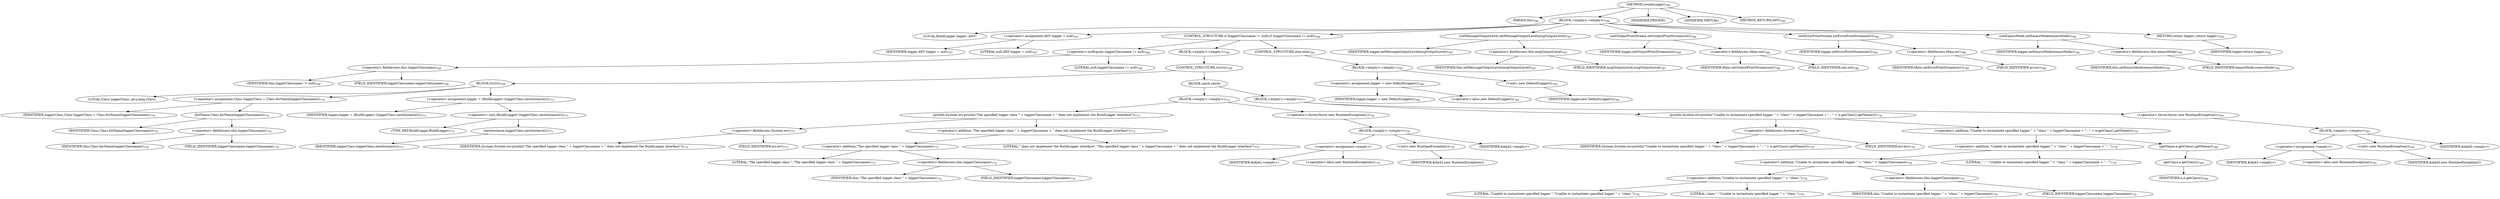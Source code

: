 digraph "createLogger" {  
"1886" [label = <(METHOD,createLogger)<SUB>766</SUB>> ]
"1887" [label = <(PARAM,this)<SUB>766</SUB>> ]
"1888" [label = <(BLOCK,&lt;empty&gt;,&lt;empty&gt;)<SUB>766</SUB>> ]
"42" [label = <(LOCAL,BuildLogger logger: ANY)> ]
"1889" [label = <(&lt;operator&gt;.assignment,ANY logger = null)<SUB>767</SUB>> ]
"1890" [label = <(IDENTIFIER,logger,ANY logger = null)<SUB>767</SUB>> ]
"1891" [label = <(LITERAL,null,ANY logger = null)<SUB>767</SUB>> ]
"1892" [label = <(CONTROL_STRUCTURE,if (loggerClassname != null),if (loggerClassname != null))<SUB>768</SUB>> ]
"1893" [label = <(&lt;operator&gt;.notEquals,loggerClassname != null)<SUB>768</SUB>> ]
"1894" [label = <(&lt;operator&gt;.fieldAccess,this.loggerClassname)<SUB>768</SUB>> ]
"1895" [label = <(IDENTIFIER,this,loggerClassname != null)<SUB>768</SUB>> ]
"1896" [label = <(FIELD_IDENTIFIER,loggerClassname,loggerClassname)<SUB>768</SUB>> ]
"1897" [label = <(LITERAL,null,loggerClassname != null)<SUB>768</SUB>> ]
"1898" [label = <(BLOCK,&lt;empty&gt;,&lt;empty&gt;)<SUB>768</SUB>> ]
"1899" [label = <(CONTROL_STRUCTURE,try,try)<SUB>769</SUB>> ]
"1900" [label = <(BLOCK,try,try)<SUB>769</SUB>> ]
"1901" [label = <(LOCAL,Class loggerClass: java.lang.Class)> ]
"1902" [label = <(&lt;operator&gt;.assignment,Class loggerClass = Class.forName(loggerClassname))<SUB>770</SUB>> ]
"1903" [label = <(IDENTIFIER,loggerClass,Class loggerClass = Class.forName(loggerClassname))<SUB>770</SUB>> ]
"1904" [label = <(forName,Class.forName(loggerClassname))<SUB>770</SUB>> ]
"1905" [label = <(IDENTIFIER,Class,Class.forName(loggerClassname))<SUB>770</SUB>> ]
"1906" [label = <(&lt;operator&gt;.fieldAccess,this.loggerClassname)<SUB>770</SUB>> ]
"1907" [label = <(IDENTIFIER,this,Class.forName(loggerClassname))<SUB>770</SUB>> ]
"1908" [label = <(FIELD_IDENTIFIER,loggerClassname,loggerClassname)<SUB>770</SUB>> ]
"1909" [label = <(&lt;operator&gt;.assignment,logger = (BuildLogger) (loggerClass.newInstance()))<SUB>771</SUB>> ]
"1910" [label = <(IDENTIFIER,logger,logger = (BuildLogger) (loggerClass.newInstance()))<SUB>771</SUB>> ]
"1911" [label = <(&lt;operator&gt;.cast,(BuildLogger) (loggerClass.newInstance()))<SUB>771</SUB>> ]
"1912" [label = <(TYPE_REF,BuildLogger,BuildLogger)<SUB>771</SUB>> ]
"1913" [label = <(newInstance,loggerClass.newInstance())<SUB>771</SUB>> ]
"1914" [label = <(IDENTIFIER,loggerClass,loggerClass.newInstance())<SUB>771</SUB>> ]
"1915" [label = <(BLOCK,catch,catch)> ]
"1916" [label = <(BLOCK,&lt;empty&gt;,&lt;empty&gt;)<SUB>772</SUB>> ]
"1917" [label = <(println,System.err.println(&quot;The specified logger class &quot; + loggerClassname + &quot; does not implement the BuildLogger interface&quot;))<SUB>773</SUB>> ]
"1918" [label = <(&lt;operator&gt;.fieldAccess,System.err)<SUB>773</SUB>> ]
"1919" [label = <(IDENTIFIER,System,System.err.println(&quot;The specified logger class &quot; + loggerClassname + &quot; does not implement the BuildLogger interface&quot;))<SUB>773</SUB>> ]
"1920" [label = <(FIELD_IDENTIFIER,err,err)<SUB>773</SUB>> ]
"1921" [label = <(&lt;operator&gt;.addition,&quot;The specified logger class &quot; + loggerClassname + &quot; does not implement the BuildLogger interface&quot;)<SUB>773</SUB>> ]
"1922" [label = <(&lt;operator&gt;.addition,&quot;The specified logger class &quot; + loggerClassname)<SUB>773</SUB>> ]
"1923" [label = <(LITERAL,&quot;The specified logger class &quot;,&quot;The specified logger class &quot; + loggerClassname)<SUB>773</SUB>> ]
"1924" [label = <(&lt;operator&gt;.fieldAccess,this.loggerClassname)<SUB>774</SUB>> ]
"1925" [label = <(IDENTIFIER,this,&quot;The specified logger class &quot; + loggerClassname)<SUB>774</SUB>> ]
"1926" [label = <(FIELD_IDENTIFIER,loggerClassname,loggerClassname)<SUB>774</SUB>> ]
"1927" [label = <(LITERAL,&quot; does not implement the BuildLogger interface&quot;,&quot;The specified logger class &quot; + loggerClassname + &quot; does not implement the BuildLogger interface&quot;)<SUB>775</SUB>> ]
"1928" [label = <(&lt;operator&gt;.throw,throw new RuntimeException();)<SUB>776</SUB>> ]
"1929" [label = <(BLOCK,&lt;empty&gt;,&lt;empty&gt;)<SUB>776</SUB>> ]
"1930" [label = <(&lt;operator&gt;.assignment,&lt;empty&gt;)> ]
"1931" [label = <(IDENTIFIER,$obj42,&lt;empty&gt;)> ]
"1932" [label = <(&lt;operator&gt;.alloc,new RuntimeException())<SUB>776</SUB>> ]
"1933" [label = <(&lt;init&gt;,new RuntimeException())<SUB>776</SUB>> ]
"1934" [label = <(IDENTIFIER,$obj42,new RuntimeException())> ]
"1935" [label = <(IDENTIFIER,$obj42,&lt;empty&gt;)> ]
"1936" [label = <(BLOCK,&lt;empty&gt;,&lt;empty&gt;)<SUB>777</SUB>> ]
"1937" [label = <(println,System.err.println(&quot;Unable to instantiate specified logger &quot; + &quot;class &quot; + loggerClassname + &quot; : &quot; + e.getClass().getName()))<SUB>778</SUB>> ]
"1938" [label = <(&lt;operator&gt;.fieldAccess,System.err)<SUB>778</SUB>> ]
"1939" [label = <(IDENTIFIER,System,System.err.println(&quot;Unable to instantiate specified logger &quot; + &quot;class &quot; + loggerClassname + &quot; : &quot; + e.getClass().getName()))<SUB>778</SUB>> ]
"1940" [label = <(FIELD_IDENTIFIER,err,err)<SUB>778</SUB>> ]
"1941" [label = <(&lt;operator&gt;.addition,&quot;Unable to instantiate specified logger &quot; + &quot;class &quot; + loggerClassname + &quot; : &quot; + e.getClass().getName())<SUB>778</SUB>> ]
"1942" [label = <(&lt;operator&gt;.addition,&quot;Unable to instantiate specified logger &quot; + &quot;class &quot; + loggerClassname + &quot; : &quot;)<SUB>778</SUB>> ]
"1943" [label = <(&lt;operator&gt;.addition,&quot;Unable to instantiate specified logger &quot; + &quot;class &quot; + loggerClassname)<SUB>778</SUB>> ]
"1944" [label = <(&lt;operator&gt;.addition,&quot;Unable to instantiate specified logger &quot; + &quot;class &quot;)<SUB>778</SUB>> ]
"1945" [label = <(LITERAL,&quot;Unable to instantiate specified logger &quot;,&quot;Unable to instantiate specified logger &quot; + &quot;class &quot;)<SUB>778</SUB>> ]
"1946" [label = <(LITERAL,&quot;class &quot;,&quot;Unable to instantiate specified logger &quot; + &quot;class &quot;)<SUB>779</SUB>> ]
"1947" [label = <(&lt;operator&gt;.fieldAccess,this.loggerClassname)<SUB>779</SUB>> ]
"1948" [label = <(IDENTIFIER,this,&quot;Unable to instantiate specified logger &quot; + &quot;class &quot; + loggerClassname)<SUB>779</SUB>> ]
"1949" [label = <(FIELD_IDENTIFIER,loggerClassname,loggerClassname)<SUB>779</SUB>> ]
"1950" [label = <(LITERAL,&quot; : &quot;,&quot;Unable to instantiate specified logger &quot; + &quot;class &quot; + loggerClassname + &quot; : &quot;)<SUB>779</SUB>> ]
"1951" [label = <(getName,e.getClass().getName())<SUB>780</SUB>> ]
"1952" [label = <(getClass,e.getClass())<SUB>780</SUB>> ]
"1953" [label = <(IDENTIFIER,e,e.getClass())<SUB>780</SUB>> ]
"1954" [label = <(&lt;operator&gt;.throw,throw new RuntimeException();)<SUB>781</SUB>> ]
"1955" [label = <(BLOCK,&lt;empty&gt;,&lt;empty&gt;)<SUB>781</SUB>> ]
"1956" [label = <(&lt;operator&gt;.assignment,&lt;empty&gt;)> ]
"1957" [label = <(IDENTIFIER,$obj43,&lt;empty&gt;)> ]
"1958" [label = <(&lt;operator&gt;.alloc,new RuntimeException())<SUB>781</SUB>> ]
"1959" [label = <(&lt;init&gt;,new RuntimeException())<SUB>781</SUB>> ]
"1960" [label = <(IDENTIFIER,$obj43,new RuntimeException())> ]
"1961" [label = <(IDENTIFIER,$obj43,&lt;empty&gt;)> ]
"1962" [label = <(CONTROL_STRUCTURE,else,else)<SUB>783</SUB>> ]
"1963" [label = <(BLOCK,&lt;empty&gt;,&lt;empty&gt;)<SUB>783</SUB>> ]
"1964" [label = <(&lt;operator&gt;.assignment,logger = new DefaultLogger())<SUB>784</SUB>> ]
"1965" [label = <(IDENTIFIER,logger,logger = new DefaultLogger())<SUB>784</SUB>> ]
"1966" [label = <(&lt;operator&gt;.alloc,new DefaultLogger())<SUB>784</SUB>> ]
"1967" [label = <(&lt;init&gt;,new DefaultLogger())<SUB>784</SUB>> ]
"41" [label = <(IDENTIFIER,logger,new DefaultLogger())<SUB>784</SUB>> ]
"1968" [label = <(setMessageOutputLevel,setMessageOutputLevel(msgOutputLevel))<SUB>787</SUB>> ]
"1969" [label = <(IDENTIFIER,logger,setMessageOutputLevel(msgOutputLevel))<SUB>787</SUB>> ]
"1970" [label = <(&lt;operator&gt;.fieldAccess,this.msgOutputLevel)<SUB>787</SUB>> ]
"1971" [label = <(IDENTIFIER,this,setMessageOutputLevel(msgOutputLevel))<SUB>787</SUB>> ]
"1972" [label = <(FIELD_IDENTIFIER,msgOutputLevel,msgOutputLevel)<SUB>787</SUB>> ]
"1973" [label = <(setOutputPrintStream,setOutputPrintStream(out))<SUB>788</SUB>> ]
"1974" [label = <(IDENTIFIER,logger,setOutputPrintStream(out))<SUB>788</SUB>> ]
"1975" [label = <(&lt;operator&gt;.fieldAccess,Main.out)<SUB>788</SUB>> ]
"1976" [label = <(IDENTIFIER,Main,setOutputPrintStream(out))<SUB>788</SUB>> ]
"1977" [label = <(FIELD_IDENTIFIER,out,out)<SUB>788</SUB>> ]
"1978" [label = <(setErrorPrintStream,setErrorPrintStream(err))<SUB>789</SUB>> ]
"1979" [label = <(IDENTIFIER,logger,setErrorPrintStream(err))<SUB>789</SUB>> ]
"1980" [label = <(&lt;operator&gt;.fieldAccess,Main.err)<SUB>789</SUB>> ]
"1981" [label = <(IDENTIFIER,Main,setErrorPrintStream(err))<SUB>789</SUB>> ]
"1982" [label = <(FIELD_IDENTIFIER,err,err)<SUB>789</SUB>> ]
"1983" [label = <(setEmacsMode,setEmacsMode(emacsMode))<SUB>790</SUB>> ]
"1984" [label = <(IDENTIFIER,logger,setEmacsMode(emacsMode))<SUB>790</SUB>> ]
"1985" [label = <(&lt;operator&gt;.fieldAccess,this.emacsMode)<SUB>790</SUB>> ]
"1986" [label = <(IDENTIFIER,this,setEmacsMode(emacsMode))<SUB>790</SUB>> ]
"1987" [label = <(FIELD_IDENTIFIER,emacsMode,emacsMode)<SUB>790</SUB>> ]
"1988" [label = <(RETURN,return logger;,return logger;)<SUB>792</SUB>> ]
"1989" [label = <(IDENTIFIER,logger,return logger;)<SUB>792</SUB>> ]
"1990" [label = <(MODIFIER,PRIVATE)> ]
"1991" [label = <(MODIFIER,VIRTUAL)> ]
"1992" [label = <(METHOD_RETURN,ANY)<SUB>766</SUB>> ]
  "1886" -> "1887" 
  "1886" -> "1888" 
  "1886" -> "1990" 
  "1886" -> "1991" 
  "1886" -> "1992" 
  "1888" -> "42" 
  "1888" -> "1889" 
  "1888" -> "1892" 
  "1888" -> "1968" 
  "1888" -> "1973" 
  "1888" -> "1978" 
  "1888" -> "1983" 
  "1888" -> "1988" 
  "1889" -> "1890" 
  "1889" -> "1891" 
  "1892" -> "1893" 
  "1892" -> "1898" 
  "1892" -> "1962" 
  "1893" -> "1894" 
  "1893" -> "1897" 
  "1894" -> "1895" 
  "1894" -> "1896" 
  "1898" -> "1899" 
  "1899" -> "1900" 
  "1899" -> "1915" 
  "1900" -> "1901" 
  "1900" -> "1902" 
  "1900" -> "1909" 
  "1902" -> "1903" 
  "1902" -> "1904" 
  "1904" -> "1905" 
  "1904" -> "1906" 
  "1906" -> "1907" 
  "1906" -> "1908" 
  "1909" -> "1910" 
  "1909" -> "1911" 
  "1911" -> "1912" 
  "1911" -> "1913" 
  "1913" -> "1914" 
  "1915" -> "1916" 
  "1915" -> "1936" 
  "1916" -> "1917" 
  "1916" -> "1928" 
  "1917" -> "1918" 
  "1917" -> "1921" 
  "1918" -> "1919" 
  "1918" -> "1920" 
  "1921" -> "1922" 
  "1921" -> "1927" 
  "1922" -> "1923" 
  "1922" -> "1924" 
  "1924" -> "1925" 
  "1924" -> "1926" 
  "1928" -> "1929" 
  "1929" -> "1930" 
  "1929" -> "1933" 
  "1929" -> "1935" 
  "1930" -> "1931" 
  "1930" -> "1932" 
  "1933" -> "1934" 
  "1936" -> "1937" 
  "1936" -> "1954" 
  "1937" -> "1938" 
  "1937" -> "1941" 
  "1938" -> "1939" 
  "1938" -> "1940" 
  "1941" -> "1942" 
  "1941" -> "1951" 
  "1942" -> "1943" 
  "1942" -> "1950" 
  "1943" -> "1944" 
  "1943" -> "1947" 
  "1944" -> "1945" 
  "1944" -> "1946" 
  "1947" -> "1948" 
  "1947" -> "1949" 
  "1951" -> "1952" 
  "1952" -> "1953" 
  "1954" -> "1955" 
  "1955" -> "1956" 
  "1955" -> "1959" 
  "1955" -> "1961" 
  "1956" -> "1957" 
  "1956" -> "1958" 
  "1959" -> "1960" 
  "1962" -> "1963" 
  "1963" -> "1964" 
  "1963" -> "1967" 
  "1964" -> "1965" 
  "1964" -> "1966" 
  "1967" -> "41" 
  "1968" -> "1969" 
  "1968" -> "1970" 
  "1970" -> "1971" 
  "1970" -> "1972" 
  "1973" -> "1974" 
  "1973" -> "1975" 
  "1975" -> "1976" 
  "1975" -> "1977" 
  "1978" -> "1979" 
  "1978" -> "1980" 
  "1980" -> "1981" 
  "1980" -> "1982" 
  "1983" -> "1984" 
  "1983" -> "1985" 
  "1985" -> "1986" 
  "1985" -> "1987" 
  "1988" -> "1989" 
}

